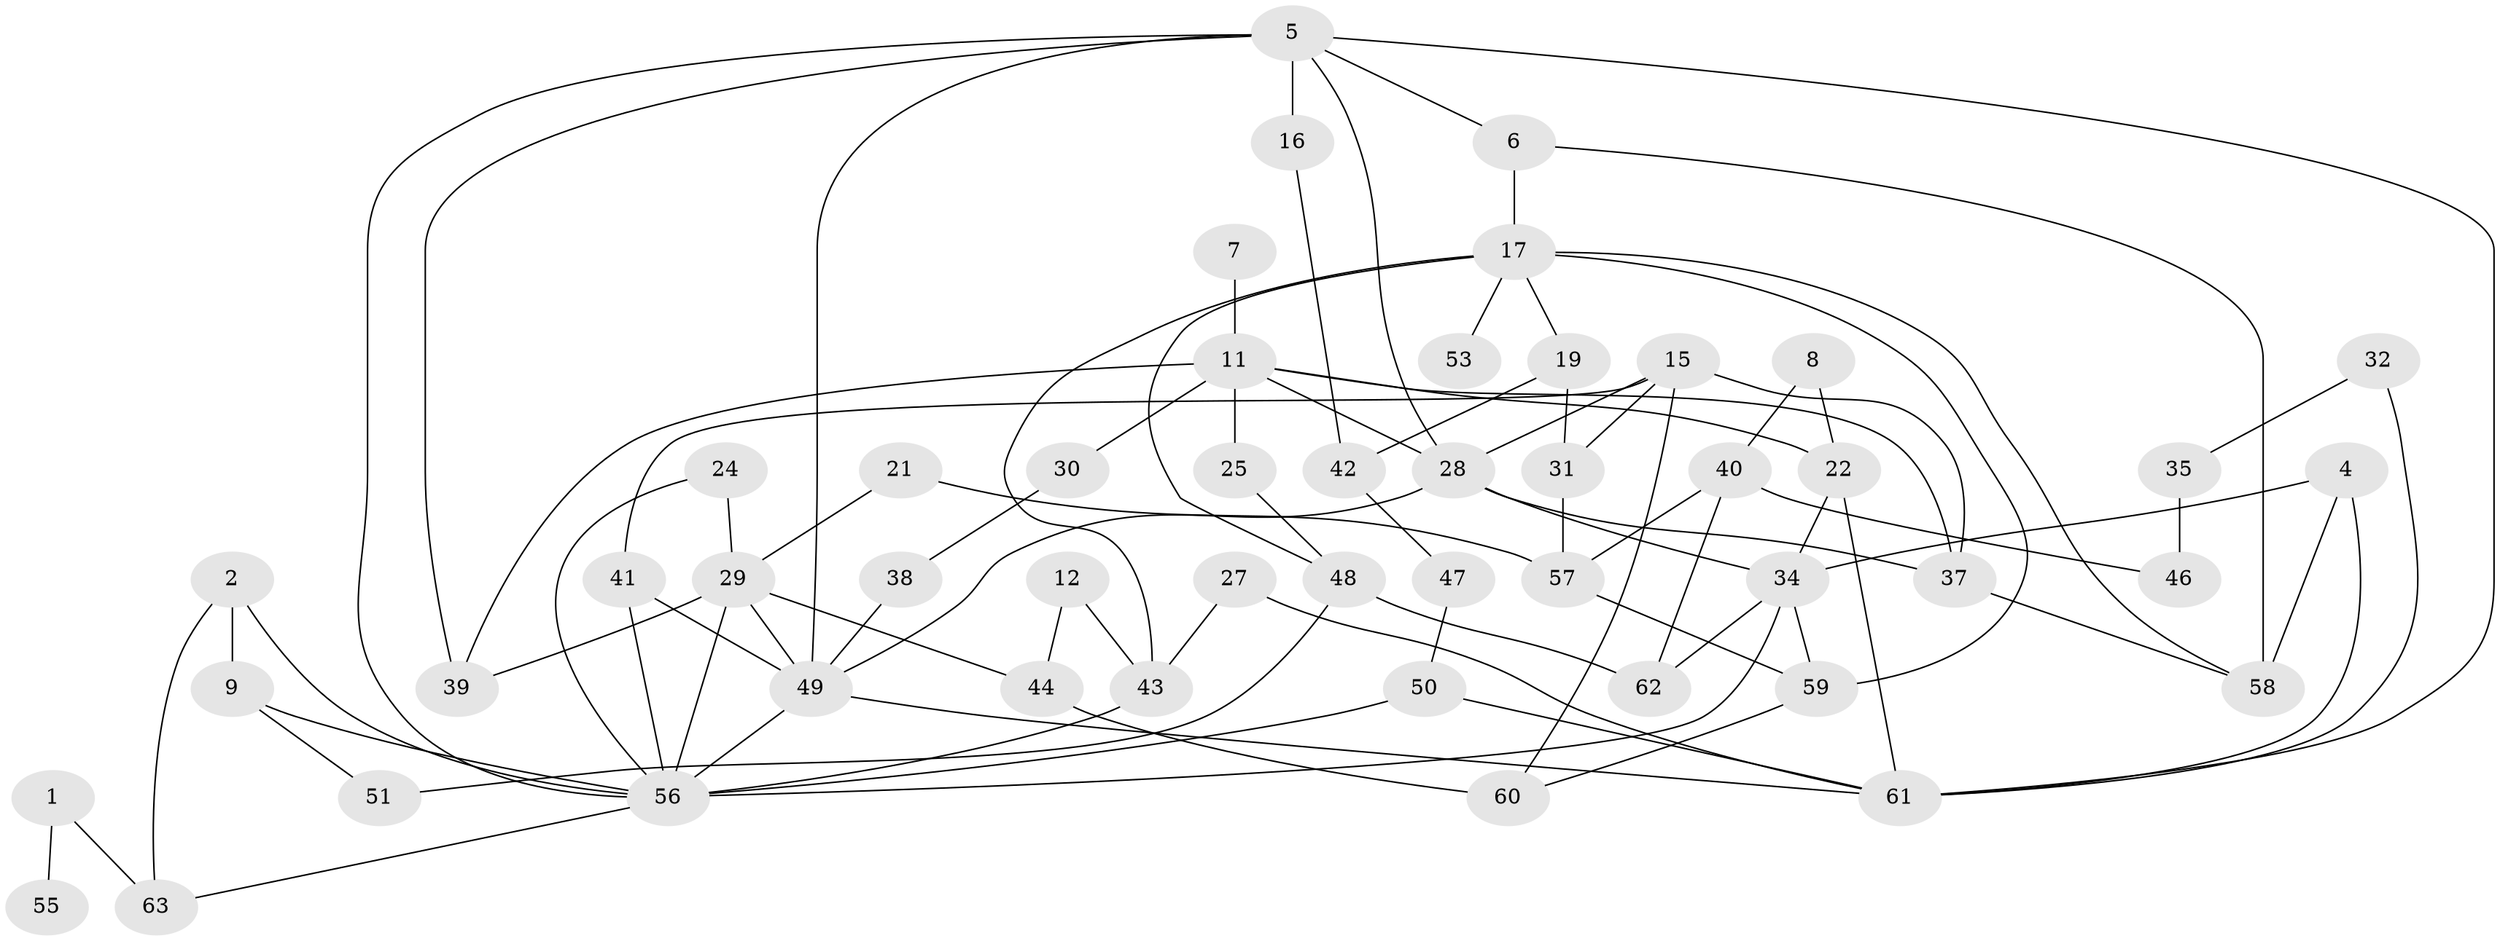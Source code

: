 // original degree distribution, {1: 0.19047619047619047, 3: 0.20634920634920634, 4: 0.12698412698412698, 2: 0.2698412698412698, 6: 0.03968253968253968, 0: 0.0873015873015873, 5: 0.07936507936507936}
// Generated by graph-tools (version 1.1) at 2025/00/03/09/25 03:00:55]
// undirected, 50 vertices, 88 edges
graph export_dot {
graph [start="1"]
  node [color=gray90,style=filled];
  1;
  2;
  4;
  5;
  6;
  7;
  8;
  9;
  11;
  12;
  15;
  16;
  17;
  19;
  21;
  22;
  24;
  25;
  27;
  28;
  29;
  30;
  31;
  32;
  34;
  35;
  37;
  38;
  39;
  40;
  41;
  42;
  43;
  44;
  46;
  47;
  48;
  49;
  50;
  51;
  53;
  55;
  56;
  57;
  58;
  59;
  60;
  61;
  62;
  63;
  1 -- 55 [weight=1.0];
  1 -- 63 [weight=1.0];
  2 -- 9 [weight=1.0];
  2 -- 56 [weight=1.0];
  2 -- 63 [weight=1.0];
  4 -- 34 [weight=1.0];
  4 -- 58 [weight=2.0];
  4 -- 61 [weight=1.0];
  5 -- 6 [weight=1.0];
  5 -- 16 [weight=1.0];
  5 -- 28 [weight=1.0];
  5 -- 39 [weight=1.0];
  5 -- 49 [weight=1.0];
  5 -- 56 [weight=1.0];
  5 -- 61 [weight=1.0];
  6 -- 17 [weight=1.0];
  6 -- 58 [weight=1.0];
  7 -- 11 [weight=1.0];
  8 -- 22 [weight=1.0];
  8 -- 40 [weight=1.0];
  9 -- 51 [weight=1.0];
  9 -- 56 [weight=1.0];
  11 -- 22 [weight=2.0];
  11 -- 25 [weight=1.0];
  11 -- 28 [weight=1.0];
  11 -- 30 [weight=1.0];
  11 -- 37 [weight=1.0];
  11 -- 39 [weight=1.0];
  12 -- 43 [weight=1.0];
  12 -- 44 [weight=1.0];
  15 -- 28 [weight=1.0];
  15 -- 31 [weight=1.0];
  15 -- 37 [weight=1.0];
  15 -- 41 [weight=1.0];
  15 -- 60 [weight=1.0];
  16 -- 42 [weight=1.0];
  17 -- 19 [weight=1.0];
  17 -- 43 [weight=1.0];
  17 -- 48 [weight=1.0];
  17 -- 53 [weight=1.0];
  17 -- 58 [weight=1.0];
  17 -- 59 [weight=1.0];
  19 -- 31 [weight=1.0];
  19 -- 42 [weight=1.0];
  21 -- 29 [weight=1.0];
  21 -- 57 [weight=1.0];
  22 -- 34 [weight=1.0];
  22 -- 61 [weight=1.0];
  24 -- 29 [weight=1.0];
  24 -- 56 [weight=1.0];
  25 -- 48 [weight=1.0];
  27 -- 43 [weight=1.0];
  27 -- 61 [weight=1.0];
  28 -- 34 [weight=1.0];
  28 -- 37 [weight=1.0];
  28 -- 49 [weight=1.0];
  29 -- 39 [weight=1.0];
  29 -- 44 [weight=1.0];
  29 -- 49 [weight=1.0];
  29 -- 56 [weight=1.0];
  30 -- 38 [weight=1.0];
  31 -- 57 [weight=1.0];
  32 -- 35 [weight=1.0];
  32 -- 61 [weight=1.0];
  34 -- 56 [weight=1.0];
  34 -- 59 [weight=1.0];
  34 -- 62 [weight=1.0];
  35 -- 46 [weight=1.0];
  37 -- 58 [weight=1.0];
  38 -- 49 [weight=1.0];
  40 -- 46 [weight=2.0];
  40 -- 57 [weight=1.0];
  40 -- 62 [weight=1.0];
  41 -- 49 [weight=1.0];
  41 -- 56 [weight=1.0];
  42 -- 47 [weight=1.0];
  43 -- 56 [weight=1.0];
  44 -- 60 [weight=1.0];
  47 -- 50 [weight=1.0];
  48 -- 51 [weight=1.0];
  48 -- 62 [weight=1.0];
  49 -- 56 [weight=2.0];
  49 -- 61 [weight=1.0];
  50 -- 56 [weight=1.0];
  50 -- 61 [weight=1.0];
  56 -- 63 [weight=1.0];
  57 -- 59 [weight=1.0];
  59 -- 60 [weight=1.0];
}
